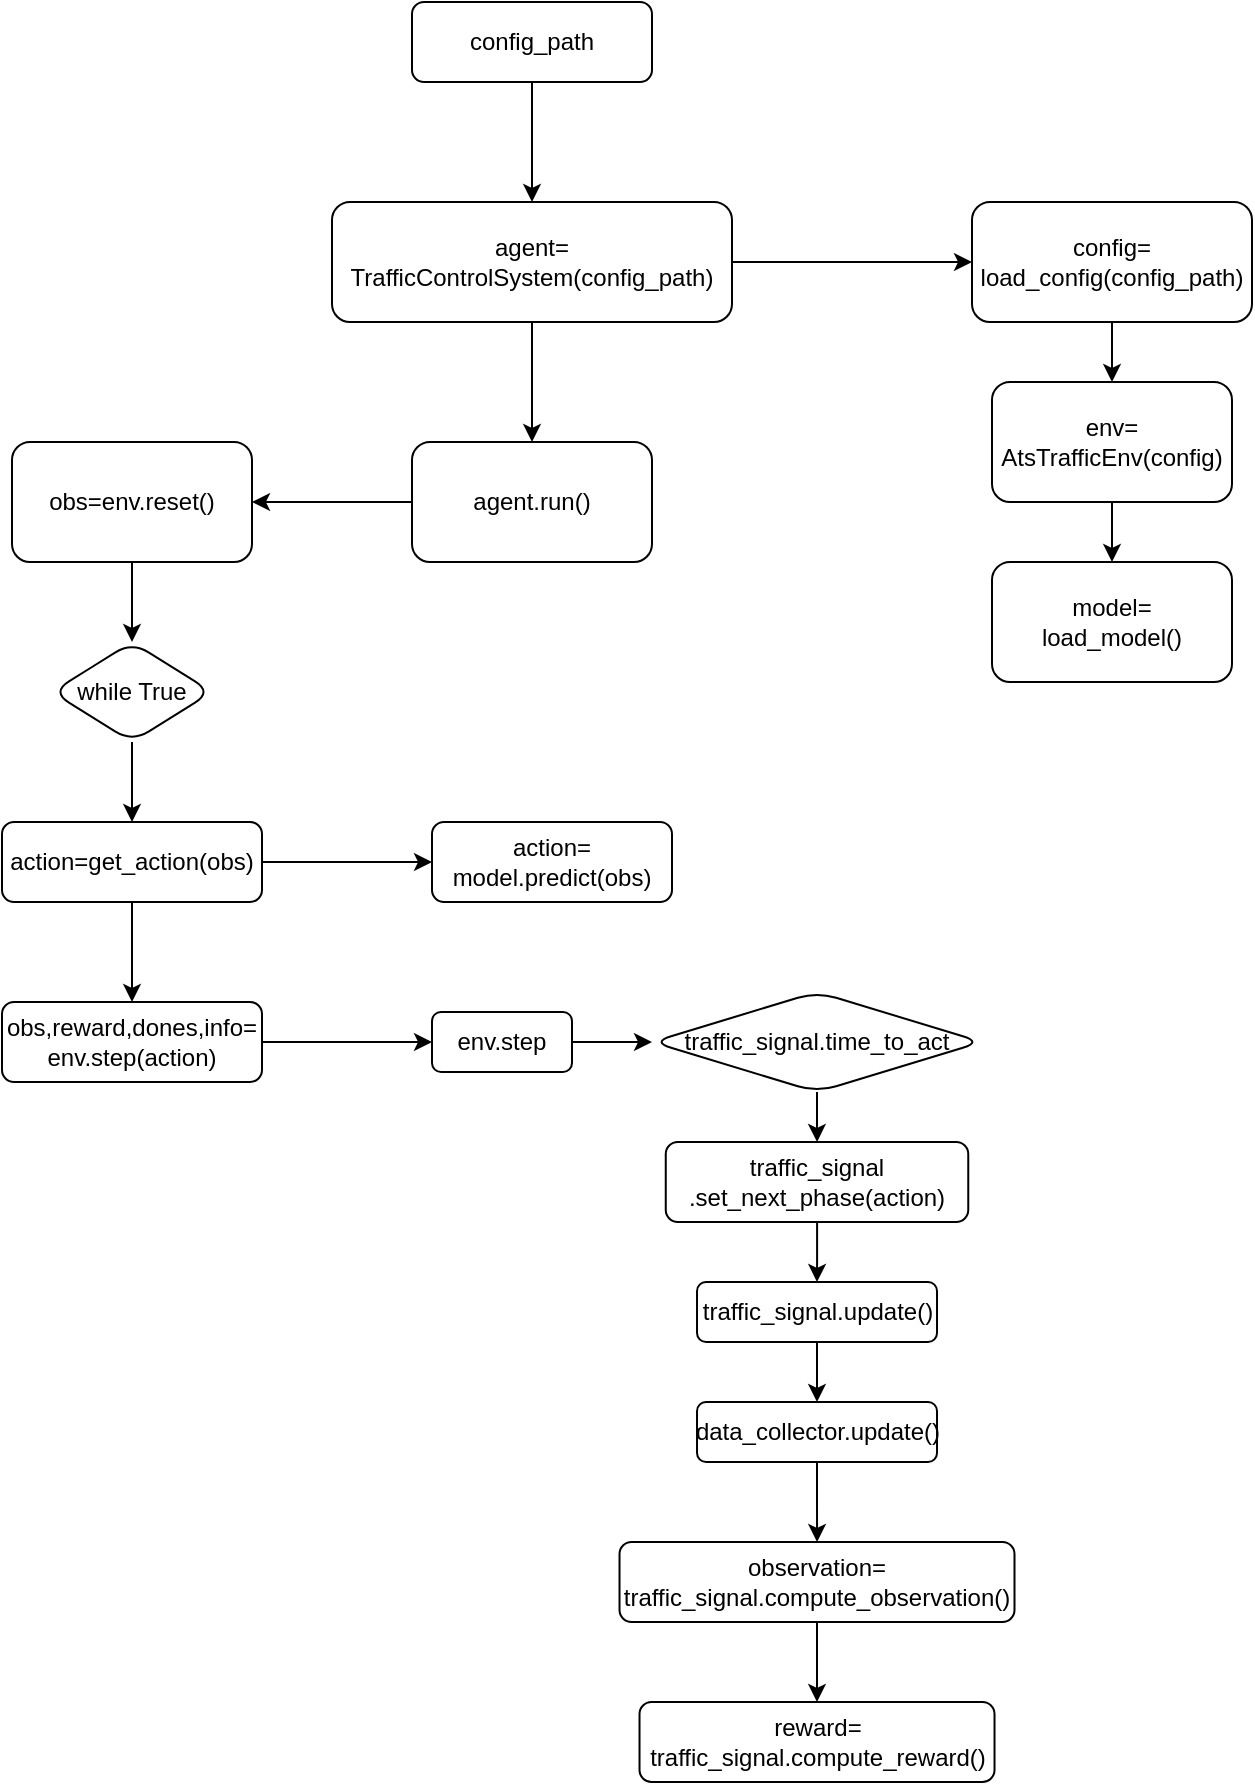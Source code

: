 <mxfile version="25.0.2">
  <diagram id="C5RBs43oDa-KdzZeNtuy" name="Page-1">
    <mxGraphModel dx="1194" dy="674" grid="1" gridSize="10" guides="1" tooltips="1" connect="1" arrows="1" fold="1" page="1" pageScale="1" pageWidth="827" pageHeight="1169" math="0" shadow="0">
      <root>
        <mxCell id="WIyWlLk6GJQsqaUBKTNV-0" />
        <mxCell id="WIyWlLk6GJQsqaUBKTNV-1" parent="WIyWlLk6GJQsqaUBKTNV-0" />
        <mxCell id="HU7rywC8hDADTYZXZJ0f-1" value="" style="edgeStyle=orthogonalEdgeStyle;rounded=0;orthogonalLoop=1;jettySize=auto;html=1;" parent="WIyWlLk6GJQsqaUBKTNV-1" source="WIyWlLk6GJQsqaUBKTNV-3" target="HU7rywC8hDADTYZXZJ0f-0" edge="1">
          <mxGeometry relative="1" as="geometry" />
        </mxCell>
        <mxCell id="WIyWlLk6GJQsqaUBKTNV-3" value="config_path" style="rounded=1;whiteSpace=wrap;html=1;fontSize=12;glass=0;strokeWidth=1;shadow=0;" parent="WIyWlLk6GJQsqaUBKTNV-1" vertex="1">
          <mxGeometry x="360" y="20" width="120" height="40" as="geometry" />
        </mxCell>
        <mxCell id="HU7rywC8hDADTYZXZJ0f-3" value="" style="edgeStyle=orthogonalEdgeStyle;rounded=0;orthogonalLoop=1;jettySize=auto;html=1;" parent="WIyWlLk6GJQsqaUBKTNV-1" source="HU7rywC8hDADTYZXZJ0f-0" target="HU7rywC8hDADTYZXZJ0f-2" edge="1">
          <mxGeometry relative="1" as="geometry" />
        </mxCell>
        <mxCell id="HU7rywC8hDADTYZXZJ0f-5" value="" style="edgeStyle=orthogonalEdgeStyle;rounded=0;orthogonalLoop=1;jettySize=auto;html=1;" parent="WIyWlLk6GJQsqaUBKTNV-1" source="HU7rywC8hDADTYZXZJ0f-0" target="HU7rywC8hDADTYZXZJ0f-4" edge="1">
          <mxGeometry relative="1" as="geometry" />
        </mxCell>
        <mxCell id="HU7rywC8hDADTYZXZJ0f-0" value="agent=&lt;div&gt;TrafficControlSystem(config_path)&lt;/div&gt;" style="whiteSpace=wrap;html=1;rounded=1;glass=0;strokeWidth=1;shadow=0;" parent="WIyWlLk6GJQsqaUBKTNV-1" vertex="1">
          <mxGeometry x="320" y="120" width="200" height="60" as="geometry" />
        </mxCell>
        <mxCell id="HU7rywC8hDADTYZXZJ0f-11" value="" style="edgeStyle=orthogonalEdgeStyle;rounded=0;orthogonalLoop=1;jettySize=auto;html=1;" parent="WIyWlLk6GJQsqaUBKTNV-1" source="HU7rywC8hDADTYZXZJ0f-2" target="HU7rywC8hDADTYZXZJ0f-10" edge="1">
          <mxGeometry relative="1" as="geometry" />
        </mxCell>
        <mxCell id="HU7rywC8hDADTYZXZJ0f-2" value="agent.run()" style="whiteSpace=wrap;html=1;rounded=1;glass=0;strokeWidth=1;shadow=0;" parent="WIyWlLk6GJQsqaUBKTNV-1" vertex="1">
          <mxGeometry x="360" y="240" width="120" height="60" as="geometry" />
        </mxCell>
        <mxCell id="HU7rywC8hDADTYZXZJ0f-7" value="" style="edgeStyle=orthogonalEdgeStyle;rounded=0;orthogonalLoop=1;jettySize=auto;html=1;" parent="WIyWlLk6GJQsqaUBKTNV-1" source="HU7rywC8hDADTYZXZJ0f-4" target="HU7rywC8hDADTYZXZJ0f-6" edge="1">
          <mxGeometry relative="1" as="geometry" />
        </mxCell>
        <mxCell id="HU7rywC8hDADTYZXZJ0f-4" value="&lt;div&gt;config=&lt;/div&gt;load_config(config_path)" style="whiteSpace=wrap;html=1;rounded=1;glass=0;strokeWidth=1;shadow=0;" parent="WIyWlLk6GJQsqaUBKTNV-1" vertex="1">
          <mxGeometry x="640" y="120" width="140" height="60" as="geometry" />
        </mxCell>
        <mxCell id="HU7rywC8hDADTYZXZJ0f-9" value="" style="edgeStyle=orthogonalEdgeStyle;rounded=0;orthogonalLoop=1;jettySize=auto;html=1;" parent="WIyWlLk6GJQsqaUBKTNV-1" source="HU7rywC8hDADTYZXZJ0f-6" target="HU7rywC8hDADTYZXZJ0f-8" edge="1">
          <mxGeometry relative="1" as="geometry" />
        </mxCell>
        <mxCell id="HU7rywC8hDADTYZXZJ0f-6" value="env=&lt;div&gt;AtsTrafficEnv(config)&lt;/div&gt;" style="whiteSpace=wrap;html=1;rounded=1;glass=0;strokeWidth=1;shadow=0;" parent="WIyWlLk6GJQsqaUBKTNV-1" vertex="1">
          <mxGeometry x="650" y="210" width="120" height="60" as="geometry" />
        </mxCell>
        <mxCell id="HU7rywC8hDADTYZXZJ0f-8" value="model=&lt;div&gt;load_model()&lt;/div&gt;" style="whiteSpace=wrap;html=1;rounded=1;glass=0;strokeWidth=1;shadow=0;" parent="WIyWlLk6GJQsqaUBKTNV-1" vertex="1">
          <mxGeometry x="650" y="300" width="120" height="60" as="geometry" />
        </mxCell>
        <mxCell id="HU7rywC8hDADTYZXZJ0f-13" value="" style="edgeStyle=orthogonalEdgeStyle;rounded=0;orthogonalLoop=1;jettySize=auto;html=1;" parent="WIyWlLk6GJQsqaUBKTNV-1" source="HU7rywC8hDADTYZXZJ0f-10" target="HU7rywC8hDADTYZXZJ0f-12" edge="1">
          <mxGeometry relative="1" as="geometry" />
        </mxCell>
        <mxCell id="HU7rywC8hDADTYZXZJ0f-10" value="obs=env.reset()" style="whiteSpace=wrap;html=1;rounded=1;glass=0;strokeWidth=1;shadow=0;" parent="WIyWlLk6GJQsqaUBKTNV-1" vertex="1">
          <mxGeometry x="160" y="240" width="120" height="60" as="geometry" />
        </mxCell>
        <mxCell id="HU7rywC8hDADTYZXZJ0f-15" value="" style="edgeStyle=orthogonalEdgeStyle;rounded=0;orthogonalLoop=1;jettySize=auto;html=1;" parent="WIyWlLk6GJQsqaUBKTNV-1" source="HU7rywC8hDADTYZXZJ0f-12" target="HU7rywC8hDADTYZXZJ0f-14" edge="1">
          <mxGeometry relative="1" as="geometry" />
        </mxCell>
        <mxCell id="HU7rywC8hDADTYZXZJ0f-12" value="while True" style="rhombus;whiteSpace=wrap;html=1;rounded=1;glass=0;strokeWidth=1;shadow=0;" parent="WIyWlLk6GJQsqaUBKTNV-1" vertex="1">
          <mxGeometry x="180" y="340" width="80" height="50" as="geometry" />
        </mxCell>
        <mxCell id="HU7rywC8hDADTYZXZJ0f-17" value="" style="edgeStyle=orthogonalEdgeStyle;rounded=0;orthogonalLoop=1;jettySize=auto;html=1;" parent="WIyWlLk6GJQsqaUBKTNV-1" source="HU7rywC8hDADTYZXZJ0f-14" target="HU7rywC8hDADTYZXZJ0f-16" edge="1">
          <mxGeometry relative="1" as="geometry" />
        </mxCell>
        <mxCell id="HU7rywC8hDADTYZXZJ0f-19" value="" style="edgeStyle=orthogonalEdgeStyle;rounded=0;orthogonalLoop=1;jettySize=auto;html=1;" parent="WIyWlLk6GJQsqaUBKTNV-1" source="HU7rywC8hDADTYZXZJ0f-14" target="HU7rywC8hDADTYZXZJ0f-18" edge="1">
          <mxGeometry relative="1" as="geometry" />
        </mxCell>
        <mxCell id="HU7rywC8hDADTYZXZJ0f-14" value="action=get_action(obs)" style="whiteSpace=wrap;html=1;rounded=1;glass=0;strokeWidth=1;shadow=0;" parent="WIyWlLk6GJQsqaUBKTNV-1" vertex="1">
          <mxGeometry x="155" y="430" width="130" height="40" as="geometry" />
        </mxCell>
        <mxCell id="HU7rywC8hDADTYZXZJ0f-21" value="" style="edgeStyle=orthogonalEdgeStyle;rounded=0;orthogonalLoop=1;jettySize=auto;html=1;" parent="WIyWlLk6GJQsqaUBKTNV-1" source="HU7rywC8hDADTYZXZJ0f-16" target="HU7rywC8hDADTYZXZJ0f-20" edge="1">
          <mxGeometry relative="1" as="geometry" />
        </mxCell>
        <mxCell id="HU7rywC8hDADTYZXZJ0f-16" value="obs,reward,dones,info=&lt;div&gt;env.step(action)&lt;/div&gt;" style="whiteSpace=wrap;html=1;rounded=1;glass=0;strokeWidth=1;shadow=0;" parent="WIyWlLk6GJQsqaUBKTNV-1" vertex="1">
          <mxGeometry x="155" y="520" width="130" height="40" as="geometry" />
        </mxCell>
        <mxCell id="HU7rywC8hDADTYZXZJ0f-18" value="action=&lt;div&gt;model.predict(obs)&lt;/div&gt;" style="whiteSpace=wrap;html=1;rounded=1;glass=0;strokeWidth=1;shadow=0;" parent="WIyWlLk6GJQsqaUBKTNV-1" vertex="1">
          <mxGeometry x="370" y="430" width="120" height="40" as="geometry" />
        </mxCell>
        <mxCell id="HU7rywC8hDADTYZXZJ0f-23" value="" style="edgeStyle=orthogonalEdgeStyle;rounded=0;orthogonalLoop=1;jettySize=auto;html=1;" parent="WIyWlLk6GJQsqaUBKTNV-1" source="HU7rywC8hDADTYZXZJ0f-20" target="HU7rywC8hDADTYZXZJ0f-22" edge="1">
          <mxGeometry relative="1" as="geometry" />
        </mxCell>
        <mxCell id="HU7rywC8hDADTYZXZJ0f-20" value="env.step" style="whiteSpace=wrap;html=1;rounded=1;glass=0;strokeWidth=1;shadow=0;" parent="WIyWlLk6GJQsqaUBKTNV-1" vertex="1">
          <mxGeometry x="370" y="525" width="70" height="30" as="geometry" />
        </mxCell>
        <mxCell id="HU7rywC8hDADTYZXZJ0f-25" value="" style="edgeStyle=orthogonalEdgeStyle;rounded=0;orthogonalLoop=1;jettySize=auto;html=1;" parent="WIyWlLk6GJQsqaUBKTNV-1" source="HU7rywC8hDADTYZXZJ0f-22" target="HU7rywC8hDADTYZXZJ0f-24" edge="1">
          <mxGeometry relative="1" as="geometry" />
        </mxCell>
        <mxCell id="HU7rywC8hDADTYZXZJ0f-22" value="traffic_signal.time_to_act" style="rhombus;whiteSpace=wrap;html=1;rounded=1;glass=0;strokeWidth=1;shadow=0;" parent="WIyWlLk6GJQsqaUBKTNV-1" vertex="1">
          <mxGeometry x="480" y="515" width="165" height="50" as="geometry" />
        </mxCell>
        <mxCell id="HU7rywC8hDADTYZXZJ0f-27" value="" style="edgeStyle=orthogonalEdgeStyle;rounded=0;orthogonalLoop=1;jettySize=auto;html=1;" parent="WIyWlLk6GJQsqaUBKTNV-1" source="HU7rywC8hDADTYZXZJ0f-24" target="HU7rywC8hDADTYZXZJ0f-26" edge="1">
          <mxGeometry relative="1" as="geometry" />
        </mxCell>
        <mxCell id="HU7rywC8hDADTYZXZJ0f-24" value="traffic_signal&lt;div&gt;.set_next_phase(action)&lt;/div&gt;" style="whiteSpace=wrap;html=1;rounded=1;glass=0;strokeWidth=1;shadow=0;" parent="WIyWlLk6GJQsqaUBKTNV-1" vertex="1">
          <mxGeometry x="486.88" y="590" width="151.25" height="40" as="geometry" />
        </mxCell>
        <mxCell id="HU7rywC8hDADTYZXZJ0f-29" value="" style="edgeStyle=orthogonalEdgeStyle;rounded=0;orthogonalLoop=1;jettySize=auto;html=1;" parent="WIyWlLk6GJQsqaUBKTNV-1" source="HU7rywC8hDADTYZXZJ0f-26" target="HU7rywC8hDADTYZXZJ0f-28" edge="1">
          <mxGeometry relative="1" as="geometry" />
        </mxCell>
        <mxCell id="HU7rywC8hDADTYZXZJ0f-26" value="&lt;div&gt;traffic_signal.update()&lt;/div&gt;" style="whiteSpace=wrap;html=1;rounded=1;glass=0;strokeWidth=1;shadow=0;" parent="WIyWlLk6GJQsqaUBKTNV-1" vertex="1">
          <mxGeometry x="502.51" y="660" width="120" height="30" as="geometry" />
        </mxCell>
        <mxCell id="HU7rywC8hDADTYZXZJ0f-31" value="" style="edgeStyle=orthogonalEdgeStyle;rounded=0;orthogonalLoop=1;jettySize=auto;html=1;" parent="WIyWlLk6GJQsqaUBKTNV-1" source="HU7rywC8hDADTYZXZJ0f-28" target="HU7rywC8hDADTYZXZJ0f-30" edge="1">
          <mxGeometry relative="1" as="geometry" />
        </mxCell>
        <mxCell id="HU7rywC8hDADTYZXZJ0f-28" value="data_collector.update()" style="whiteSpace=wrap;html=1;rounded=1;glass=0;strokeWidth=1;shadow=0;" parent="WIyWlLk6GJQsqaUBKTNV-1" vertex="1">
          <mxGeometry x="502.51" y="720" width="120" height="30" as="geometry" />
        </mxCell>
        <mxCell id="HU7rywC8hDADTYZXZJ0f-33" value="" style="edgeStyle=orthogonalEdgeStyle;rounded=0;orthogonalLoop=1;jettySize=auto;html=1;" parent="WIyWlLk6GJQsqaUBKTNV-1" source="HU7rywC8hDADTYZXZJ0f-30" target="HU7rywC8hDADTYZXZJ0f-32" edge="1">
          <mxGeometry relative="1" as="geometry" />
        </mxCell>
        <mxCell id="HU7rywC8hDADTYZXZJ0f-30" value="observation=&lt;div&gt;traffic_signal.compute_observation()&lt;/div&gt;" style="whiteSpace=wrap;html=1;rounded=1;glass=0;strokeWidth=1;shadow=0;" parent="WIyWlLk6GJQsqaUBKTNV-1" vertex="1">
          <mxGeometry x="463.76" y="790" width="197.49" height="40" as="geometry" />
        </mxCell>
        <mxCell id="HU7rywC8hDADTYZXZJ0f-32" value="reward=&lt;div&gt;traffic_signal.compute_reward()&lt;/div&gt;" style="whiteSpace=wrap;html=1;rounded=1;glass=0;strokeWidth=1;shadow=0;" parent="WIyWlLk6GJQsqaUBKTNV-1" vertex="1">
          <mxGeometry x="473.76" y="870" width="177.5" height="40" as="geometry" />
        </mxCell>
      </root>
    </mxGraphModel>
  </diagram>
</mxfile>
